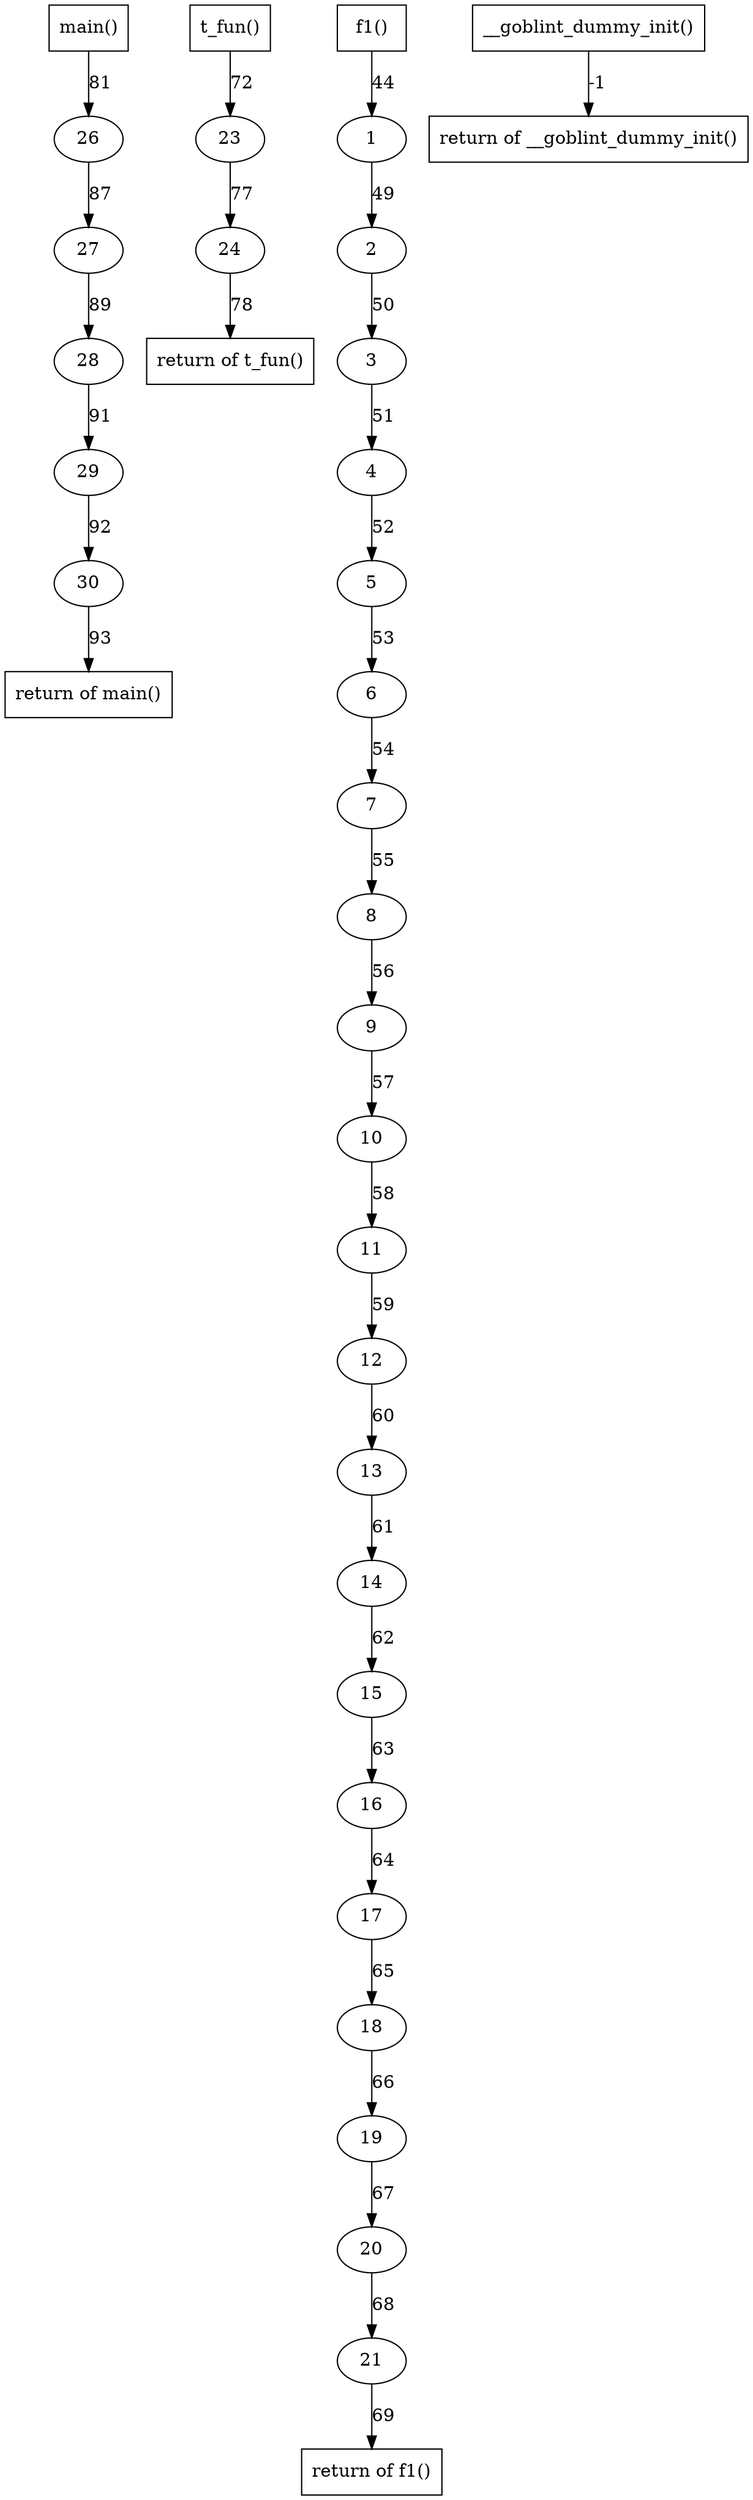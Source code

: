 digraph cfg {
	node [];
	27 -> 28 [label = "89"] ;
	fun343 -> 26 [label = "81"] ;
	fun340 -> 23 [label = "72"] ;
	7 -> 8 [label = "55"] ;
	28 -> 29 [label = "91"] ;
	fun3 -> ret3 [label = "-1"] ;
	21 -> ret338 [label = "69"] ;
	18 -> 19 [label = "66"] ;
	13 -> 14 [label = "61"] ;
	4 -> 5 [label = "52"] ;
	1 -> 2 [label = "49"] ;
	23 -> 24 [label = "77"] ;
	26 -> 27 [label = "87"] ;
	17 -> 18 [label = "65"] ;
	10 -> 11 [label = "58"] ;
	11 -> 12 [label = "59"] ;
	8 -> 9 [label = "56"] ;
	3 -> 4 [label = "51"] ;
	2 -> 3 [label = "50"] ;
	30 -> ret343 [label = "93"] ;
	12 -> 13 [label = "60"] ;
	20 -> 21 [label = "68"] ;
	15 -> 16 [label = "63"] ;
	6 -> 7 [label = "54"] ;
	14 -> 15 [label = "62"] ;
	9 -> 10 [label = "57"] ;
	16 -> 17 [label = "64"] ;
	24 -> ret340 [label = "78"] ;
	fun338 -> 1 [label = "44"] ;
	29 -> 30 [label = "92"] ;
	19 -> 20 [label = "67"] ;
	5 -> 6 [label = "53"] ;
	26 [];
	28 [];
	23 [];
	8 [];
	ret3 [label="return of __goblint_dummy_init()",shape=box];
	29 [];
	fun338 [label="f1()",shape=box];
	ret338 [label="return of f1()",shape=box];
	19 [];
	14 [];
	5 [];
	2 [];
	fun340 [label="t_fun()",shape=box];
	24 [];
	27 [];
	18 [];
	11 [];
	12 [];
	9 [];
	4 [];
	3 [];
	ret343 [label="return of main()",shape=box];
	fun343 [label="main()",shape=box];
	13 [];
	21 [];
	16 [];
	7 [];
	15 [];
	10 [];
	17 [];
	fun3 [label="__goblint_dummy_init()",shape=box];
	ret340 [label="return of t_fun()",shape=box];
	1 [];
	30 [];
	20 [];
	6 [];
}
